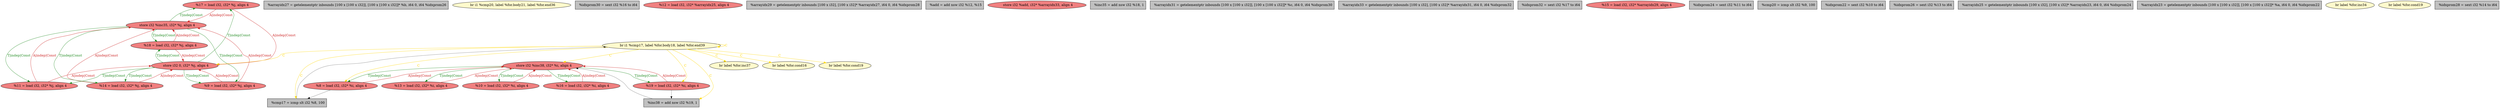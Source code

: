 
digraph G {


node1389 [fillcolor=lightcoral,label="  %17 = load i32, i32* %j, align 4",shape=ellipse,style=filled ]
node1365 [fillcolor=lightcoral,label="  %11 = load i32, i32* %j, align 4",shape=ellipse,style=filled ]
node1364 [fillcolor=lemonchiffon,label="  br label %for.inc37",shape=ellipse,style=filled ]
node1371 [fillcolor=lemonchiffon,label="  br label %for.cond16",shape=ellipse,style=filled ]
node1362 [fillcolor=grey,label="  %arrayidx27 = getelementptr inbounds [100 x [100 x i32]], [100 x [100 x i32]]* %b, i64 0, i64 %idxprom26",shape=rectangle,style=filled ]
node1360 [fillcolor=lemonchiffon,label="  br i1 %cmp20, label %for.body21, label %for.end36",shape=ellipse,style=filled ]
node1369 [fillcolor=lightcoral,label="  store i32 %inc38, i32* %i, align 4",shape=ellipse,style=filled ]
node1363 [fillcolor=grey,label="  %idxprom30 = sext i32 %16 to i64",shape=rectangle,style=filled ]
node1386 [fillcolor=lightcoral,label="  %12 = load i32, i32* %arrayidx25, align 4",shape=ellipse,style=filled ]
node1358 [fillcolor=lightcoral,label="  %16 = load i32, i32* %i, align 4",shape=ellipse,style=filled ]
node1390 [fillcolor=lightcoral,label="  %14 = load i32, i32* %j, align 4",shape=ellipse,style=filled ]
node1383 [fillcolor=grey,label="  %arrayidx29 = getelementptr inbounds [100 x i32], [100 x i32]* %arrayidx27, i64 0, i64 %idxprom28",shape=rectangle,style=filled ]
node1361 [fillcolor=lightcoral,label="  %9 = load i32, i32* %j, align 4",shape=ellipse,style=filled ]
node1357 [fillcolor=lemonchiffon,label="  br label %for.cond19",shape=ellipse,style=filled ]
node1353 [fillcolor=grey,label="  %add = add nsw i32 %12, %15",shape=rectangle,style=filled ]
node1366 [fillcolor=lightcoral,label="  store i32 %add, i32* %arrayidx33, align 4",shape=ellipse,style=filled ]
node1352 [fillcolor=grey,label="  %inc35 = add nsw i32 %18, 1",shape=rectangle,style=filled ]
node1355 [fillcolor=grey,label="  %arrayidx31 = getelementptr inbounds [100 x [100 x i32]], [100 x [100 x i32]]* %c, i64 0, i64 %idxprom30",shape=rectangle,style=filled ]
node1351 [fillcolor=grey,label="  %arrayidx33 = getelementptr inbounds [100 x i32], [100 x i32]* %arrayidx31, i64 0, i64 %idxprom32",shape=rectangle,style=filled ]
node1359 [fillcolor=grey,label="  %idxprom32 = sext i32 %17 to i64",shape=rectangle,style=filled ]
node1354 [fillcolor=lightcoral,label="  %15 = load i32, i32* %arrayidx29, align 4",shape=ellipse,style=filled ]
node1376 [fillcolor=lightcoral,label="  %18 = load i32, i32* %j, align 4",shape=ellipse,style=filled ]
node1381 [fillcolor=grey,label="  %idxprom24 = sext i32 %11 to i64",shape=rectangle,style=filled ]
node1356 [fillcolor=grey,label="  %cmp20 = icmp slt i32 %9, 100",shape=rectangle,style=filled ]
node1380 [fillcolor=grey,label="  %inc38 = add nsw i32 %19, 1",shape=rectangle,style=filled ]
node1367 [fillcolor=grey,label="  %idxprom22 = sext i32 %10 to i64",shape=rectangle,style=filled ]
node1388 [fillcolor=grey,label="  %idxprom26 = sext i32 %13 to i64",shape=rectangle,style=filled ]
node1368 [fillcolor=lightcoral,label="  store i32 %inc35, i32* %j, align 4",shape=ellipse,style=filled ]
node1372 [fillcolor=grey,label="  %cmp17 = icmp slt i32 %8, 100",shape=rectangle,style=filled ]
node1374 [fillcolor=lightcoral,label="  store i32 0, i32* %j, align 4",shape=ellipse,style=filled ]
node1384 [fillcolor=grey,label="  %arrayidx25 = getelementptr inbounds [100 x i32], [100 x i32]* %arrayidx23, i64 0, i64 %idxprom24",shape=rectangle,style=filled ]
node1375 [fillcolor=grey,label="  %arrayidx23 = getelementptr inbounds [100 x [100 x i32]], [100 x [100 x i32]]* %a, i64 0, i64 %idxprom22",shape=rectangle,style=filled ]
node1382 [fillcolor=lemonchiffon,label="  br label %for.inc34",shape=ellipse,style=filled ]
node1373 [fillcolor=lightcoral,label="  %19 = load i32, i32* %i, align 4",shape=ellipse,style=filled ]
node1377 [fillcolor=lemonchiffon,label="  br i1 %cmp17, label %for.body18, label %for.end39",shape=ellipse,style=filled ]
node1378 [fillcolor=lightcoral,label="  %8 = load i32, i32* %i, align 4",shape=ellipse,style=filled ]
node1387 [fillcolor=lightcoral,label="  %13 = load i32, i32* %i, align 4",shape=ellipse,style=filled ]
node1370 [fillcolor=lemonchiffon,label="  br label %for.cond19",shape=ellipse,style=filled ]
node1379 [fillcolor=grey,label="  %idxprom28 = sext i32 %14 to i64",shape=rectangle,style=filled ]
node1385 [fillcolor=lightcoral,label="  %10 = load i32, i32* %i, align 4",shape=ellipse,style=filled ]

node1374->node1376 [style=solid,color=forestgreen,label="T|indep|Const",penwidth=1.0,fontcolor=forestgreen ]
node1361->node1374 [style=solid,color=firebrick3,label="A|indep|Const",penwidth=1.0,fontcolor=firebrick3 ]
node1374->node1361 [style=solid,color=forestgreen,label="T|indep|Const",penwidth=1.0,fontcolor=forestgreen ]
node1377->node1377 [style=solid,color=gold,label="C",penwidth=1.0,fontcolor=gold ]
node1374->node1365 [style=solid,color=forestgreen,label="T|indep|Const",penwidth=1.0,fontcolor=forestgreen ]
node1377->node1364 [style=solid,color=gold,label="C",penwidth=1.0,fontcolor=gold ]
node1372->node1377 [style=solid,color=black,label="",penwidth=0.5,fontcolor=black ]
node1390->node1374 [style=solid,color=firebrick3,label="A|indep|Const",penwidth=1.0,fontcolor=firebrick3 ]
node1377->node1374 [style=solid,color=gold,label="C",penwidth=1.0,fontcolor=gold ]
node1369->node1373 [style=solid,color=forestgreen,label="T|indep|Const",penwidth=1.0,fontcolor=forestgreen ]
node1368->node1376 [style=solid,color=forestgreen,label="T|indep|Const",penwidth=1.0,fontcolor=forestgreen ]
node1377->node1372 [style=solid,color=gold,label="C",penwidth=1.0,fontcolor=gold ]
node1369->node1358 [style=solid,color=forestgreen,label="T|indep|Const",penwidth=1.0,fontcolor=forestgreen ]
node1377->node1373 [style=solid,color=gold,label="C",penwidth=1.0,fontcolor=gold ]
node1377->node1371 [style=solid,color=gold,label="C",penwidth=1.0,fontcolor=gold ]
node1374->node1390 [style=solid,color=forestgreen,label="T|indep|Const",penwidth=1.0,fontcolor=forestgreen ]
node1376->node1374 [style=solid,color=firebrick3,label="A|indep|Const",penwidth=1.0,fontcolor=firebrick3 ]
node1380->node1369 [style=solid,color=black,label="",penwidth=0.5,fontcolor=black ]
node1365->node1368 [style=solid,color=firebrick3,label="A|indep|Const",penwidth=1.0,fontcolor=firebrick3 ]
node1368->node1390 [style=solid,color=forestgreen,label="T|indep|Const",penwidth=1.0,fontcolor=forestgreen ]
node1377->node1369 [style=solid,color=gold,label="C",penwidth=1.0,fontcolor=gold ]
node1387->node1369 [style=solid,color=firebrick3,label="A|indep|Const",penwidth=1.0,fontcolor=firebrick3 ]
node1377->node1378 [style=solid,color=gold,label="C",penwidth=1.0,fontcolor=gold ]
node1368->node1389 [style=solid,color=forestgreen,label="T|indep|Const",penwidth=1.0,fontcolor=forestgreen ]
node1389->node1368 [style=solid,color=firebrick3,label="A|indep|Const",penwidth=1.0,fontcolor=firebrick3 ]
node1369->node1387 [style=solid,color=forestgreen,label="T|indep|Const",penwidth=1.0,fontcolor=forestgreen ]
node1373->node1380 [style=solid,color=black,label="",penwidth=0.5,fontcolor=black ]
node1358->node1369 [style=solid,color=firebrick3,label="A|indep|Const",penwidth=1.0,fontcolor=firebrick3 ]
node1373->node1369 [style=solid,color=firebrick3,label="A|indep|Const",penwidth=1.0,fontcolor=firebrick3 ]
node1378->node1372 [style=solid,color=black,label="",penwidth=0.5,fontcolor=black ]
node1369->node1385 [style=solid,color=forestgreen,label="T|indep|Const",penwidth=1.0,fontcolor=forestgreen ]
node1377->node1357 [style=solid,color=gold,label="C",penwidth=1.0,fontcolor=gold ]
node1385->node1369 [style=solid,color=firebrick3,label="A|indep|Const",penwidth=1.0,fontcolor=firebrick3 ]
node1378->node1369 [style=solid,color=firebrick3,label="A|indep|Const",penwidth=1.0,fontcolor=firebrick3 ]
node1389->node1374 [style=solid,color=firebrick3,label="A|indep|Const",penwidth=1.0,fontcolor=firebrick3 ]
node1390->node1368 [style=solid,color=firebrick3,label="A|indep|Const",penwidth=1.0,fontcolor=firebrick3 ]
node1369->node1378 [style=solid,color=forestgreen,label="T|indep|Const",penwidth=1.0,fontcolor=forestgreen ]
node1368->node1365 [style=solid,color=forestgreen,label="T|indep|Const",penwidth=1.0,fontcolor=forestgreen ]
node1368->node1361 [style=solid,color=forestgreen,label="T|indep|Const",penwidth=1.0,fontcolor=forestgreen ]
node1361->node1368 [style=solid,color=firebrick3,label="A|indep|Const",penwidth=1.0,fontcolor=firebrick3 ]
node1376->node1368 [style=solid,color=firebrick3,label="A|indep|Const",penwidth=1.0,fontcolor=firebrick3 ]
node1365->node1374 [style=solid,color=firebrick3,label="A|indep|Const",penwidth=1.0,fontcolor=firebrick3 ]
node1377->node1380 [style=solid,color=gold,label="C",penwidth=1.0,fontcolor=gold ]
node1374->node1389 [style=solid,color=forestgreen,label="T|indep|Const",penwidth=1.0,fontcolor=forestgreen ]


}
